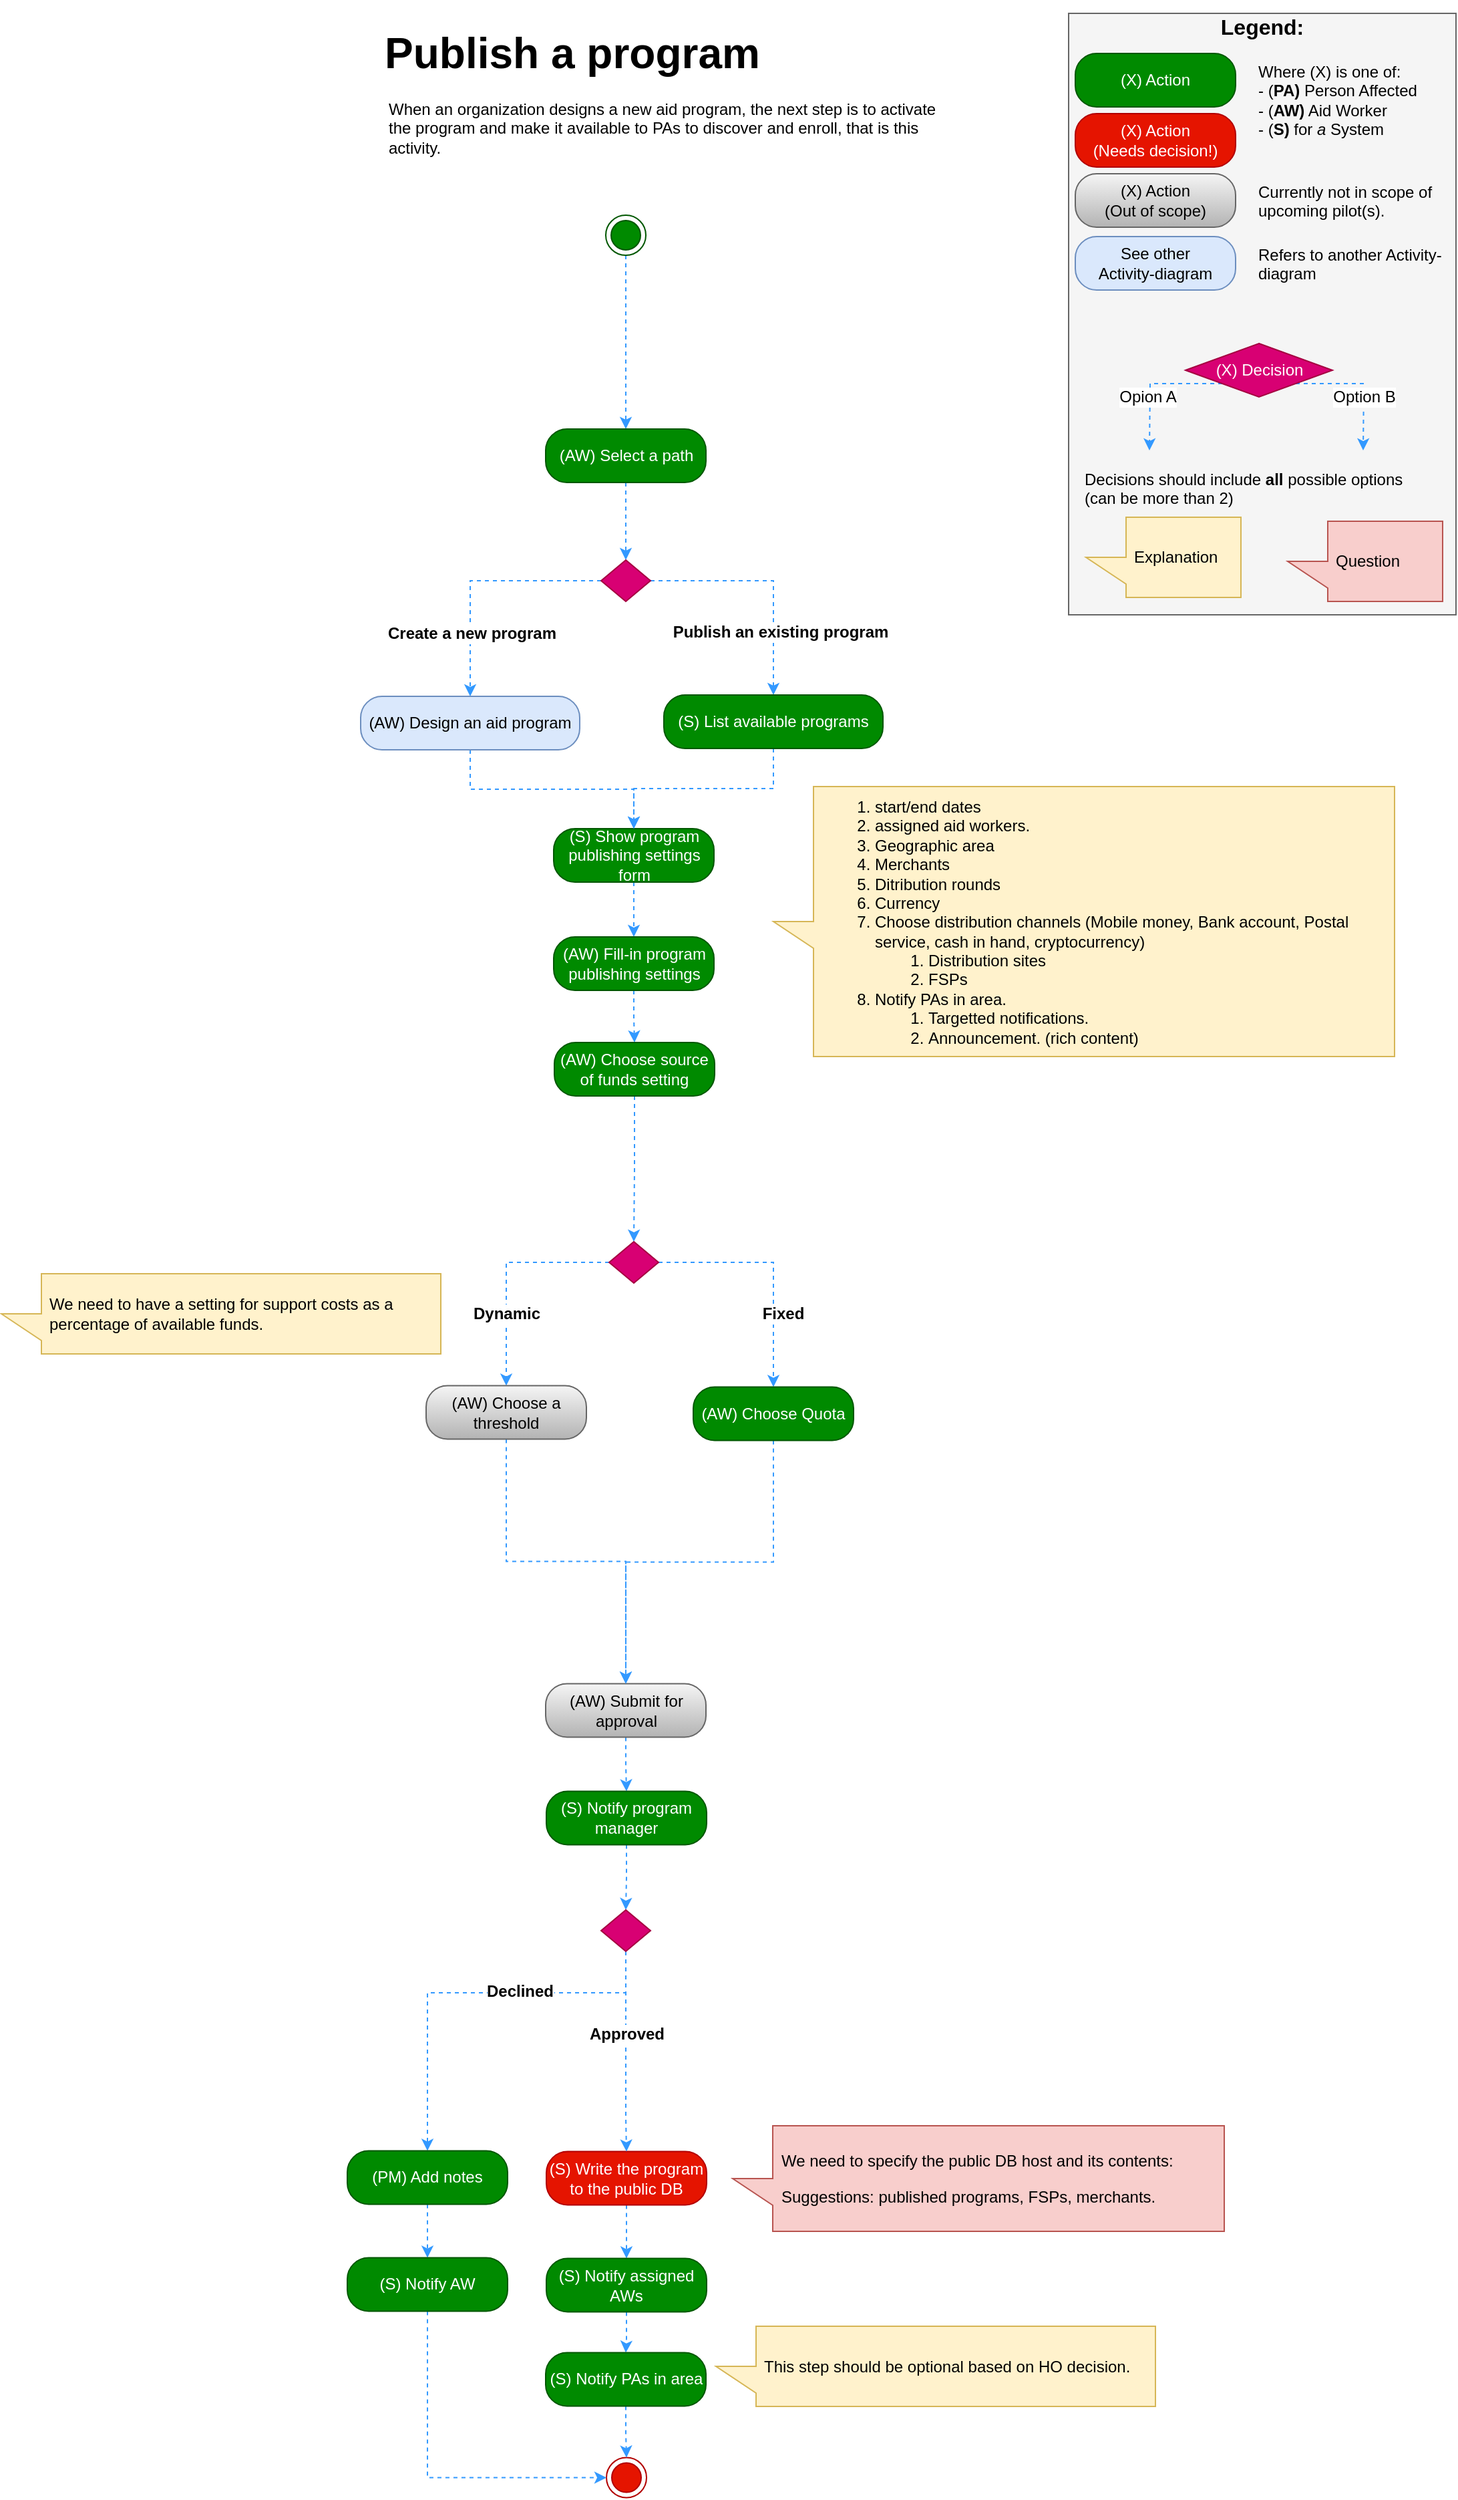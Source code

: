 <mxfile version="10.7.7" type="github"><diagram id="uyd7z65uwDIBuKVMTp-y" name="Page-1"><mxGraphModel dx="2221" dy="764" grid="0" gridSize="10" guides="1" tooltips="1" connect="1" arrows="1" fold="1" page="1" pageScale="1" pageWidth="827" pageHeight="1169" math="0" shadow="0"><root><mxCell id="0"/><mxCell id="1" parent="0"/><mxCell id="Uqft2787y8xsAJ90PHeu-41" style="edgeStyle=orthogonalEdgeStyle;rounded=0;orthogonalLoop=1;jettySize=auto;html=1;entryX=0.5;entryY=0;entryDx=0;entryDy=0;dashed=1;strokeColor=#3399FF;fontColor=#000000;" parent="1" source="oU4Lt3CGuPSWamgN9LYf-1" target="oU4Lt3CGuPSWamgN9LYf-7" edge="1"><mxGeometry relative="1" as="geometry"/></mxCell><mxCell id="oU4Lt3CGuPSWamgN9LYf-1" value="" style="ellipse;html=1;shape=endState;fillColor=#008a00;strokeColor=#005700;fontColor=#ffffff;" parent="1" vertex="1"><mxGeometry x="183.5" y="161" width="30" height="30" as="geometry"/></mxCell><mxCell id="r_gWgSIU1no9RMqBCy4V-20" value="" style="edgeStyle=orthogonalEdgeStyle;rounded=0;orthogonalLoop=1;jettySize=auto;html=1;dashed=1;fontColor=#ffffff;strokeColor=#3399FF;entryX=0.5;entryY=0;entryDx=0;entryDy=0;" parent="1" source="KecbVdrOQGVTAzfSpqfk-3" target="KecbVdrOQGVTAzfSpqfk-7" edge="1"><mxGeometry relative="1" as="geometry"/></mxCell><mxCell id="KecbVdrOQGVTAzfSpqfk-6" value="&lt;font color=&quot;#000000&quot;&gt;Publish an existing program&lt;/font&gt;" style="text;html=1;resizable=0;points=[];align=center;verticalAlign=middle;labelBackgroundColor=#ffffff;fontColor=#ffffff;fontStyle=1" parent="r_gWgSIU1no9RMqBCy4V-20" vertex="1" connectable="0"><mxGeometry x="-0.367" y="-1" relative="1" as="geometry"><mxPoint x="40.5" y="37.5" as="offset"/></mxGeometry></mxCell><mxCell id="KecbVdrOQGVTAzfSpqfk-5" style="edgeStyle=orthogonalEdgeStyle;rounded=0;orthogonalLoop=1;jettySize=auto;html=1;entryX=0.5;entryY=0;entryDx=0;entryDy=0;dashed=1;fontColor=#ffffff;strokeColor=#3399FF;" parent="1" source="oU4Lt3CGuPSWamgN9LYf-7" target="KecbVdrOQGVTAzfSpqfk-3" edge="1"><mxGeometry relative="1" as="geometry"/></mxCell><mxCell id="oU4Lt3CGuPSWamgN9LYf-7" value="(AW) Select a path" style="rounded=1;whiteSpace=wrap;html=1;arcSize=40;fillColor=#008a00;strokeColor=#005700;fontColor=#ffffff;" parent="1" vertex="1"><mxGeometry x="138.5" y="321" width="120" height="40" as="geometry"/></mxCell><mxCell id="r_gWgSIU1no9RMqBCy4V-21" value="" style="edgeStyle=orthogonalEdgeStyle;rounded=0;orthogonalLoop=1;jettySize=auto;html=1;dashed=1;fontColor=#ffffff;strokeColor=#3399FF;" parent="1" source="oU4Lt3CGuPSWamgN9LYf-9" target="oU4Lt3CGuPSWamgN9LYf-11" edge="1"><mxGeometry relative="1" as="geometry"/></mxCell><mxCell id="oU4Lt3CGuPSWamgN9LYf-9" value="(S) Show program publishing settings form" style="rounded=1;whiteSpace=wrap;html=1;arcSize=40;fillColor=#008a00;strokeColor=#005700;fontColor=#ffffff;" parent="1" vertex="1"><mxGeometry x="144.5" y="620" width="120" height="40" as="geometry"/></mxCell><mxCell id="Uqft2787y8xsAJ90PHeu-7" value="" style="edgeStyle=orthogonalEdgeStyle;rounded=0;orthogonalLoop=1;jettySize=auto;html=1;dashed=1;fontColor=#ffffff;strokeColor=#3399FF;" parent="1" source="oU4Lt3CGuPSWamgN9LYf-11" target="Uqft2787y8xsAJ90PHeu-6" edge="1"><mxGeometry relative="1" as="geometry"/></mxCell><mxCell id="oU4Lt3CGuPSWamgN9LYf-11" value="(AW) Fill-in program publishing settings" style="rounded=1;whiteSpace=wrap;html=1;arcSize=40;fillColor=#008a00;strokeColor=#005700;fontColor=#ffffff;" parent="1" vertex="1"><mxGeometry x="144.5" y="701" width="120" height="40" as="geometry"/></mxCell><mxCell id="Uqft2787y8xsAJ90PHeu-13" style="edgeStyle=orthogonalEdgeStyle;rounded=0;orthogonalLoop=1;jettySize=auto;html=1;entryX=0.5;entryY=0;entryDx=0;entryDy=0;dashed=1;fontColor=#ffffff;strokeColor=#3399FF;" parent="1" source="Uqft2787y8xsAJ90PHeu-6" target="Uqft2787y8xsAJ90PHeu-11" edge="1"><mxGeometry relative="1" as="geometry"/></mxCell><mxCell id="Uqft2787y8xsAJ90PHeu-6" value="(AW) Choose source of funds setting" style="rounded=1;whiteSpace=wrap;html=1;arcSize=40;fillColor=#008a00;strokeColor=#005700;fontColor=#ffffff;" parent="1" vertex="1"><mxGeometry x="145" y="780" width="120" height="40" as="geometry"/></mxCell><mxCell id="w7J7dcjzom3_pEP8LGcQ-10" value="" style="edgeStyle=orthogonalEdgeStyle;rounded=0;orthogonalLoop=1;jettySize=auto;html=1;dashed=1;strokeColor=#3399FF;fontColor=#ffffff;" parent="1" edge="1"><mxGeometry relative="1" as="geometry"><mxPoint x="247.667" y="1722" as="sourcePoint"/></mxGeometry></mxCell><mxCell id="w7J7dcjzom3_pEP8LGcQ-12" value="" style="edgeStyle=orthogonalEdgeStyle;rounded=0;orthogonalLoop=1;jettySize=auto;html=1;dashed=1;strokeColor=#3399FF;fontColor=#ffffff;" parent="1" edge="1"><mxGeometry relative="1" as="geometry"><mxPoint x="197.667" y="1842" as="sourcePoint"/></mxGeometry></mxCell><mxCell id="w7J7dcjzom3_pEP8LGcQ-14" value="" style="edgeStyle=orthogonalEdgeStyle;rounded=0;orthogonalLoop=1;jettySize=auto;html=1;dashed=1;strokeColor=#3399FF;fontColor=#ffffff;" parent="1" edge="1"><mxGeometry relative="1" as="geometry"><mxPoint x="247.667" y="1922" as="sourcePoint"/></mxGeometry></mxCell><mxCell id="w7J7dcjzom3_pEP8LGcQ-18" value="" style="edgeStyle=orthogonalEdgeStyle;rounded=0;orthogonalLoop=1;jettySize=auto;html=1;dashed=1;strokeColor=#3399FF;fontColor=#ffffff;" parent="1" edge="1"><mxGeometry relative="1" as="geometry"><mxPoint x="247.667" y="1992" as="sourcePoint"/></mxGeometry></mxCell><mxCell id="w7J7dcjzom3_pEP8LGcQ-20" value="" style="edgeStyle=orthogonalEdgeStyle;rounded=0;orthogonalLoop=1;jettySize=auto;html=1;dashed=1;strokeColor=#3399FF;fontColor=#ffffff;" parent="1" edge="1"><mxGeometry relative="1" as="geometry"><mxPoint x="198" y="2112" as="sourcePoint"/></mxGeometry></mxCell><mxCell id="Q3AtUHi8kb276JzZ1yQo-1" value="" style="rounded=0;whiteSpace=wrap;html=1;fontSize=16;align=left;fillColor=#f5f5f5;strokeColor=#666666;fontColor=#333333;" parent="1" vertex="1"><mxGeometry x="530" y="10" width="290" height="450" as="geometry"/></mxCell><mxCell id="Q3AtUHi8kb276JzZ1yQo-6" value="See other&lt;br&gt;Activity-diagram" style="rounded=1;whiteSpace=wrap;html=1;arcSize=40;fillColor=#dae8fc;strokeColor=#6c8ebf;" parent="1" vertex="1"><mxGeometry x="535" y="177" width="120" height="40" as="geometry"/></mxCell><mxCell id="Q3AtUHi8kb276JzZ1yQo-8" value="(X) Action&lt;br&gt;" style="rounded=1;whiteSpace=wrap;html=1;arcSize=40;fillColor=#008a00;strokeColor=#005700;fontColor=#ffffff;" parent="1" vertex="1"><mxGeometry x="535" y="40" width="120" height="40" as="geometry"/></mxCell><mxCell id="Q3AtUHi8kb276JzZ1yQo-9" value="" style="edgeStyle=orthogonalEdgeStyle;rounded=0;orthogonalLoop=1;jettySize=auto;html=1;dashed=1;strokeColor=#3399FF;exitX=0;exitY=1;exitDx=0;exitDy=0;" parent="1" source="Q3AtUHi8kb276JzZ1yQo-13" edge="1"><mxGeometry relative="1" as="geometry"><mxPoint x="590.5" y="337" as="targetPoint"/></mxGeometry></mxCell><mxCell id="Q3AtUHi8kb276JzZ1yQo-10" value="Opion A" style="text;html=1;resizable=0;points=[];align=center;verticalAlign=middle;labelBackgroundColor=#ffffff;" parent="Q3AtUHi8kb276JzZ1yQo-9" vertex="1" connectable="0"><mxGeometry x="-0.263" y="1" relative="1" as="geometry"><mxPoint x="-18" y="9" as="offset"/></mxGeometry></mxCell><mxCell id="Q3AtUHi8kb276JzZ1yQo-11" style="edgeStyle=orthogonalEdgeStyle;rounded=0;orthogonalLoop=1;jettySize=auto;html=1;exitX=1;exitY=1;exitDx=0;exitDy=0;dashed=1;strokeColor=#3399FF;" parent="1" source="Q3AtUHi8kb276JzZ1yQo-13" edge="1"><mxGeometry relative="1" as="geometry"><mxPoint x="750.5" y="337" as="targetPoint"/></mxGeometry></mxCell><mxCell id="Q3AtUHi8kb276JzZ1yQo-12" value="Option B" style="text;html=1;resizable=0;points=[];align=center;verticalAlign=middle;labelBackgroundColor=#ffffff;" parent="Q3AtUHi8kb276JzZ1yQo-11" vertex="1" connectable="0"><mxGeometry x="0.2" y="-1" relative="1" as="geometry"><mxPoint x="1" as="offset"/></mxGeometry></mxCell><mxCell id="Q3AtUHi8kb276JzZ1yQo-13" value="&lt;span&gt;(X) Decision&lt;br&gt;&lt;/span&gt;" style="rhombus;whiteSpace=wrap;html=1;fillColor=#d80073;strokeColor=#A50040;fontColor=#ffffff;" parent="1" vertex="1"><mxGeometry x="617.5" y="257" width="110" height="40" as="geometry"/></mxCell><mxCell id="Q3AtUHi8kb276JzZ1yQo-29" value="(X) Action&lt;br&gt;(Needs decision!)&lt;br&gt;" style="rounded=1;whiteSpace=wrap;html=1;arcSize=40;fillColor=#e51400;strokeColor=#B20000;fontColor=#ffffff;" parent="1" vertex="1"><mxGeometry x="535" y="85" width="120" height="40" as="geometry"/></mxCell><mxCell id="Q3AtUHi8kb276JzZ1yQo-30" value="&lt;div style=&quot;text-align: left ; font-size: 32px&quot;&gt;Publish a program&lt;/div&gt;" style="text;html=1;strokeColor=none;fillColor=none;align=left;verticalAlign=middle;whiteSpace=wrap;rounded=0;fontStyle=1;fontSize=32;spacingLeft=16;" parent="1" vertex="1"><mxGeometry width="518" height="80" as="geometry"/></mxCell><mxCell id="Q3AtUHi8kb276JzZ1yQo-31" value="&lt;font style=&quot;font-size: 16px;&quot;&gt;Legend:&lt;/font&gt;" style="text;html=1;strokeColor=none;fillColor=none;align=center;verticalAlign=middle;whiteSpace=wrap;rounded=0;fontSize=16;fontStyle=1" parent="1" vertex="1"><mxGeometry x="655" y="10" width="40" height="20" as="geometry"/></mxCell><mxCell id="Q3AtUHi8kb276JzZ1yQo-32" value="Where (X) is one of:&lt;br&gt;- (&lt;b&gt;PA)&lt;/b&gt; Person Affected&lt;br&gt;- (&lt;b&gt;AW)&lt;/b&gt; Aid Worker&lt;br&gt;- (&lt;b&gt;S)&lt;/b&gt; for &lt;i&gt;a&lt;/i&gt; System&lt;br&gt;" style="text;html=1;strokeColor=none;fillColor=none;align=left;verticalAlign=top;whiteSpace=wrap;rounded=0;fontSize=12;" parent="1" vertex="1"><mxGeometry x="670" y="40" width="140" height="70" as="geometry"/></mxCell><mxCell id="Q3AtUHi8kb276JzZ1yQo-33" value="Refers to another Activity-diagram&lt;br&gt;" style="text;html=1;strokeColor=none;fillColor=none;align=left;verticalAlign=top;whiteSpace=wrap;rounded=0;fontSize=12;" parent="1" vertex="1"><mxGeometry x="670" y="177" width="140" height="38" as="geometry"/></mxCell><mxCell id="Q3AtUHi8kb276JzZ1yQo-34" value="Decisions should include &lt;b&gt;all&lt;/b&gt; possible options (can be more than 2)&lt;br&gt;" style="text;html=1;strokeColor=none;fillColor=none;align=left;verticalAlign=top;whiteSpace=wrap;rounded=0;fontSize=12;" parent="1" vertex="1"><mxGeometry x="540" y="345" width="250" height="38" as="geometry"/></mxCell><mxCell id="Q3AtUHi8kb276JzZ1yQo-35" value="&lt;p&gt;Explanation&lt;/p&gt;" style="shape=callout;whiteSpace=wrap;html=1;perimeter=calloutPerimeter;fillColor=#fff2cc;fontSize=12;align=left;strokeColor=#d6b656;spacingLeft=4;direction=south;" parent="1" vertex="1"><mxGeometry x="543" y="387" width="116" height="60" as="geometry"/></mxCell><mxCell id="Q3AtUHi8kb276JzZ1yQo-36" value="(X) Action&lt;br&gt;(Out of scope)&lt;br&gt;" style="rounded=1;whiteSpace=wrap;html=1;arcSize=40;fillColor=#f5f5f5;strokeColor=#666666;gradientColor=#b3b3b3;" parent="1" vertex="1"><mxGeometry x="535" y="130" width="120" height="40" as="geometry"/></mxCell><mxCell id="Q3AtUHi8kb276JzZ1yQo-37" value="Currently not in scope of upcoming pilot(s).&lt;br&gt;" style="text;html=1;strokeColor=none;fillColor=none;align=left;verticalAlign=top;whiteSpace=wrap;rounded=0;fontSize=12;" parent="1" vertex="1"><mxGeometry x="670" y="130" width="140" height="70" as="geometry"/></mxCell><mxCell id="KecbVdrOQGVTAzfSpqfk-2" value="&lt;p&gt;When an organization designs a new aid program, the next step is to activate the program and make it available to PAs to discover and enroll, that is this activity.&lt;/p&gt;" style="text;html=1;strokeColor=none;fillColor=none;spacing=8;spacingTop=-20;whiteSpace=wrap;overflow=hidden;rounded=0;align=left;" parent="1" vertex="1"><mxGeometry x="13" y="70" width="432" height="57" as="geometry"/></mxCell><mxCell id="KecbVdrOQGVTAzfSpqfk-9" style="edgeStyle=orthogonalEdgeStyle;rounded=0;orthogonalLoop=1;jettySize=auto;html=1;exitX=0;exitY=0.5;exitDx=0;exitDy=0;entryX=0.5;entryY=0;entryDx=0;entryDy=0;dashed=1;strokeColor=#3399FF;fontColor=#ffffff;" parent="1" source="KecbVdrOQGVTAzfSpqfk-3" target="KecbVdrOQGVTAzfSpqfk-8" edge="1"><mxGeometry relative="1" as="geometry"/></mxCell><mxCell id="KecbVdrOQGVTAzfSpqfk-10" value="Create a new program" style="text;html=1;resizable=0;points=[];align=center;verticalAlign=middle;labelBackgroundColor=#ffffff;fontColor=#000000;fontStyle=1" parent="KecbVdrOQGVTAzfSpqfk-9" vertex="1" connectable="0"><mxGeometry x="0.181" y="1" relative="1" as="geometry"><mxPoint y="28" as="offset"/></mxGeometry></mxCell><mxCell id="KecbVdrOQGVTAzfSpqfk-3" value="&lt;span&gt;&lt;br&gt;&lt;/span&gt;" style="rhombus;whiteSpace=wrap;html=1;fillColor=#d80073;strokeColor=#A50040;fontColor=#ffffff;" parent="1" vertex="1"><mxGeometry x="180" y="419" width="37" height="31" as="geometry"/></mxCell><mxCell id="KecbVdrOQGVTAzfSpqfk-11" style="edgeStyle=orthogonalEdgeStyle;rounded=0;orthogonalLoop=1;jettySize=auto;html=1;entryX=0.5;entryY=0;entryDx=0;entryDy=0;dashed=1;strokeColor=#3399FF;fontColor=#000000;" parent="1" source="KecbVdrOQGVTAzfSpqfk-7" target="oU4Lt3CGuPSWamgN9LYf-9" edge="1"><mxGeometry relative="1" as="geometry"/></mxCell><mxCell id="KecbVdrOQGVTAzfSpqfk-7" value="(S) List available programs" style="rounded=1;whiteSpace=wrap;html=1;arcSize=40;fillColor=#008a00;strokeColor=#005700;fontColor=#ffffff;" parent="1" vertex="1"><mxGeometry x="227" y="520" width="164" height="40" as="geometry"/></mxCell><mxCell id="KecbVdrOQGVTAzfSpqfk-12" style="edgeStyle=orthogonalEdgeStyle;rounded=0;orthogonalLoop=1;jettySize=auto;html=1;entryX=0.5;entryY=0;entryDx=0;entryDy=0;dashed=1;strokeColor=#3399FF;fontColor=#000000;" parent="1" source="KecbVdrOQGVTAzfSpqfk-8" target="oU4Lt3CGuPSWamgN9LYf-9" edge="1"><mxGeometry relative="1" as="geometry"/></mxCell><mxCell id="KecbVdrOQGVTAzfSpqfk-8" value="(AW) Design an aid program" style="rounded=1;whiteSpace=wrap;html=1;arcSize=40;fillColor=#dae8fc;strokeColor=#6c8ebf;fontColor=#000000;" parent="1" vertex="1"><mxGeometry y="521" width="164" height="40" as="geometry"/></mxCell><mxCell id="KecbVdrOQGVTAzfSpqfk-23" style="edgeStyle=orthogonalEdgeStyle;rounded=0;orthogonalLoop=1;jettySize=auto;html=1;entryX=0.5;entryY=0;entryDx=0;entryDy=0;dashed=1;strokeColor=#3399FF;fontColor=#000000;" parent="1" source="KecbVdrOQGVTAzfSpqfk-21" target="Uqft2787y8xsAJ90PHeu-22" edge="1"><mxGeometry relative="1" as="geometry"/></mxCell><mxCell id="KecbVdrOQGVTAzfSpqfk-21" value="(AW) Submit for approval&lt;br&gt;" style="rounded=1;whiteSpace=wrap;html=1;arcSize=40;fillColor=#f5f5f5;strokeColor=#666666;fontColor=#000000;gradientColor=#b3b3b3;" parent="1" vertex="1"><mxGeometry x="138.5" y="1259.765" width="120" height="40" as="geometry"/></mxCell><mxCell id="KecbVdrOQGVTAzfSpqfk-16" value="" style="edgeStyle=orthogonalEdgeStyle;rounded=0;orthogonalLoop=1;jettySize=auto;html=1;dashed=1;strokeColor=#3399FF;fontColor=#ffffff;entryX=0.5;entryY=0;entryDx=0;entryDy=0;" parent="1" source="KecbVdrOQGVTAzfSpqfk-17" target="KecbVdrOQGVTAzfSpqfk-19" edge="1"><mxGeometry relative="1" as="geometry"/></mxCell><mxCell id="KecbVdrOQGVTAzfSpqfk-17" value="(S) Write the program to the public DB&lt;br&gt;" style="rounded=1;whiteSpace=wrap;html=1;arcSize=40;fillColor=#e51400;strokeColor=#B20000;fontColor=#ffffff;" parent="1" vertex="1"><mxGeometry x="139" y="1609.765" width="120" height="40" as="geometry"/></mxCell><mxCell id="KecbVdrOQGVTAzfSpqfk-18" value="" style="ellipse;html=1;shape=endState;fillColor=#e51400;strokeColor=#B20000;fontColor=#ffffff;" parent="1" vertex="1"><mxGeometry x="184" y="1838.765" width="30" height="30" as="geometry"/></mxCell><mxCell id="KecbVdrOQGVTAzfSpqfk-20" style="edgeStyle=orthogonalEdgeStyle;rounded=0;orthogonalLoop=1;jettySize=auto;html=1;entryX=0.5;entryY=0;entryDx=0;entryDy=0;dashed=1;strokeColor=#3399FF;fontColor=#000000;" parent="1" source="KecbVdrOQGVTAzfSpqfk-19" target="Uqft2787y8xsAJ90PHeu-36" edge="1"><mxGeometry relative="1" as="geometry"/></mxCell><mxCell id="KecbVdrOQGVTAzfSpqfk-19" value="(S) Notify assigned AWs&lt;br&gt;" style="rounded=1;whiteSpace=wrap;html=1;arcSize=40;fillColor=#008a00;strokeColor=#005700;fontColor=#ffffff;" parent="1" vertex="1"><mxGeometry x="139" y="1689.765" width="120" height="40" as="geometry"/></mxCell><mxCell id="s_ggcZIDcuWtO7RO-5xB-1" value="&lt;p&gt;Question&lt;/p&gt;" style="shape=callout;whiteSpace=wrap;html=1;perimeter=calloutPerimeter;fillColor=#f8cecc;fontSize=12;align=left;strokeColor=#b85450;spacingLeft=4;direction=south;" parent="1" vertex="1"><mxGeometry x="694" y="390" width="116" height="60" as="geometry"/></mxCell><mxCell id="Uqft2787y8xsAJ90PHeu-3" value="&lt;p&gt;&lt;/p&gt;&lt;ol&gt;&lt;li&gt;start/end dates&lt;/li&gt;&lt;li&gt;assigned aid workers.&lt;/li&gt;&lt;li&gt;Geographic area&lt;/li&gt;&lt;li&gt;Merchants&lt;/li&gt;&lt;li&gt;Ditribution rounds&lt;/li&gt;&lt;li&gt;Currency&lt;br&gt;&lt;/li&gt;&lt;li&gt;Choose distribution channels (Mobile money, Bank account, Postal service, cash in hand, cryptocurrency)&lt;/li&gt;&lt;ol&gt;&lt;li&gt;Distribution sites&lt;/li&gt;&lt;li&gt;FSPs&lt;/li&gt;&lt;/ol&gt;&lt;li&gt;Notify PAs in area.&lt;/li&gt;&lt;ol&gt;&lt;li&gt;Targetted notifications.&lt;/li&gt;&lt;li&gt;Announcement. (rich content)&amp;nbsp;&lt;/li&gt;&lt;/ol&gt;&lt;/ol&gt;&lt;p&gt;&lt;/p&gt;" style="shape=callout;whiteSpace=wrap;html=1;perimeter=calloutPerimeter;fillColor=#fff2cc;fontSize=12;align=left;strokeColor=#d6b656;spacingLeft=4;direction=south;" parent="1" vertex="1"><mxGeometry x="309" y="588.5" width="465" height="202" as="geometry"/></mxCell><mxCell id="Uqft2787y8xsAJ90PHeu-4" value="&lt;p&gt;We need to specify the public DB host and its contents:&lt;/p&gt;&lt;p&gt;Suggestions: published programs, FSPs, merchants.&lt;/p&gt;" style="shape=callout;whiteSpace=wrap;html=1;perimeter=calloutPerimeter;fillColor=#f8cecc;fontSize=12;align=left;strokeColor=#b85450;spacingLeft=4;direction=south;" parent="1" vertex="1"><mxGeometry x="278.5" y="1590.5" width="368" height="79" as="geometry"/></mxCell><mxCell id="Uqft2787y8xsAJ90PHeu-15" style="edgeStyle=orthogonalEdgeStyle;rounded=0;orthogonalLoop=1;jettySize=auto;html=1;entryX=0.5;entryY=0;entryDx=0;entryDy=0;dashed=1;fontColor=#ffffff;strokeColor=#3399FF;" parent="1" source="Uqft2787y8xsAJ90PHeu-11" target="Uqft2787y8xsAJ90PHeu-14" edge="1"><mxGeometry relative="1" as="geometry"/></mxCell><mxCell id="Uqft2787y8xsAJ90PHeu-16" value="Fixed" style="text;html=1;resizable=0;points=[];align=center;verticalAlign=middle;labelBackgroundColor=#ffffff;fontStyle=1" parent="Uqft2787y8xsAJ90PHeu-15" vertex="1" connectable="0"><mxGeometry x="-0.059" y="-29" relative="1" as="geometry"><mxPoint x="8" y="9" as="offset"/></mxGeometry></mxCell><mxCell id="Uqft2787y8xsAJ90PHeu-18" style="edgeStyle=orthogonalEdgeStyle;rounded=0;orthogonalLoop=1;jettySize=auto;html=1;entryX=0.5;entryY=0;entryDx=0;entryDy=0;dashed=1;fontColor=#ffffff;strokeColor=#3399FF;" parent="1" source="Uqft2787y8xsAJ90PHeu-11" target="Uqft2787y8xsAJ90PHeu-17" edge="1"><mxGeometry relative="1" as="geometry"/></mxCell><mxCell id="Uqft2787y8xsAJ90PHeu-19" value="Dynamic" style="text;html=1;resizable=0;points=[];align=center;verticalAlign=middle;labelBackgroundColor=#ffffff;fontStyle=1" parent="Uqft2787y8xsAJ90PHeu-18" vertex="1" connectable="0"><mxGeometry x="-0.116" y="35" relative="1" as="geometry"><mxPoint x="-2.5" y="3" as="offset"/></mxGeometry></mxCell><mxCell id="Uqft2787y8xsAJ90PHeu-11" value="&lt;span&gt;&lt;br&gt;&lt;/span&gt;" style="rhombus;whiteSpace=wrap;html=1;fillColor=#d80073;strokeColor=#A50040;fontColor=#ffffff;" parent="1" vertex="1"><mxGeometry x="186" y="929" width="37" height="31" as="geometry"/></mxCell><mxCell id="Uqft2787y8xsAJ90PHeu-38" style="edgeStyle=orthogonalEdgeStyle;rounded=0;orthogonalLoop=1;jettySize=auto;html=1;entryX=0.5;entryY=0;entryDx=0;entryDy=0;dashed=1;strokeColor=#3399FF;fontColor=#000000;" parent="1" source="Uqft2787y8xsAJ90PHeu-14" target="KecbVdrOQGVTAzfSpqfk-21" edge="1"><mxGeometry relative="1" as="geometry"/></mxCell><mxCell id="Uqft2787y8xsAJ90PHeu-14" value="(AW) Choose Quota" style="rounded=1;whiteSpace=wrap;html=1;arcSize=40;fillColor=#008a00;strokeColor=#005700;fontColor=#ffffff;" parent="1" vertex="1"><mxGeometry x="249" y="1037.765" width="120" height="40" as="geometry"/></mxCell><mxCell id="Uqft2787y8xsAJ90PHeu-39" style="edgeStyle=orthogonalEdgeStyle;rounded=0;orthogonalLoop=1;jettySize=auto;html=1;entryX=0.5;entryY=0;entryDx=0;entryDy=0;dashed=1;strokeColor=#3399FF;fontColor=#000000;" parent="1" source="Uqft2787y8xsAJ90PHeu-17" target="KecbVdrOQGVTAzfSpqfk-21" edge="1"><mxGeometry relative="1" as="geometry"/></mxCell><mxCell id="Uqft2787y8xsAJ90PHeu-17" value="(AW) Choose a threshold" style="rounded=1;whiteSpace=wrap;html=1;arcSize=40;fillColor=#f5f5f5;strokeColor=#666666;fontColor=#000000;gradientColor=#b3b3b3;" parent="1" vertex="1"><mxGeometry x="49" y="1036.765" width="120" height="40" as="geometry"/></mxCell><mxCell id="Uqft2787y8xsAJ90PHeu-24" style="edgeStyle=orthogonalEdgeStyle;rounded=0;orthogonalLoop=1;jettySize=auto;html=1;entryX=0.5;entryY=0;entryDx=0;entryDy=0;dashed=1;strokeColor=#3399FF;fontColor=#ffffff;" parent="1" source="Uqft2787y8xsAJ90PHeu-22" target="Uqft2787y8xsAJ90PHeu-23" edge="1"><mxGeometry relative="1" as="geometry"/></mxCell><mxCell id="Uqft2787y8xsAJ90PHeu-22" value="(S) Notify program manager&lt;br&gt;" style="rounded=1;whiteSpace=wrap;html=1;arcSize=40;fillColor=#008a00;strokeColor=#005700;fontColor=#ffffff;" parent="1" vertex="1"><mxGeometry x="139" y="1340.265" width="120" height="40" as="geometry"/></mxCell><mxCell id="Uqft2787y8xsAJ90PHeu-27" style="edgeStyle=orthogonalEdgeStyle;rounded=0;orthogonalLoop=1;jettySize=auto;html=1;exitX=0.5;exitY=1;exitDx=0;exitDy=0;entryX=0.5;entryY=0;entryDx=0;entryDy=0;dashed=1;strokeColor=#3399FF;fontColor=#ffffff;" parent="1" source="Uqft2787y8xsAJ90PHeu-23" target="KecbVdrOQGVTAzfSpqfk-17" edge="1"><mxGeometry relative="1" as="geometry"><mxPoint x="269" y="1562" as="targetPoint"/><Array as="points"><mxPoint x="199" y="1584"/><mxPoint x="199" y="1584"/></Array></mxGeometry></mxCell><mxCell id="Uqft2787y8xsAJ90PHeu-29" value="Approved" style="text;html=1;resizable=0;points=[];align=center;verticalAlign=middle;labelBackgroundColor=#ffffff;fontColor=#000000;fontStyle=1" parent="Uqft2787y8xsAJ90PHeu-27" vertex="1" connectable="0"><mxGeometry x="0.72" y="-3" relative="1" as="geometry"><mxPoint x="2.5" y="-66.5" as="offset"/></mxGeometry></mxCell><mxCell id="Uqft2787y8xsAJ90PHeu-28" style="edgeStyle=orthogonalEdgeStyle;rounded=0;orthogonalLoop=1;jettySize=auto;html=1;entryX=0.5;entryY=0;entryDx=0;entryDy=0;dashed=1;strokeColor=#3399FF;fontColor=#ffffff;" parent="1" source="Uqft2787y8xsAJ90PHeu-23" target="Uqft2787y8xsAJ90PHeu-26" edge="1"><mxGeometry relative="1" as="geometry"><Array as="points"><mxPoint x="199" y="1491"/><mxPoint x="50" y="1491"/></Array></mxGeometry></mxCell><mxCell id="Uqft2787y8xsAJ90PHeu-30" value="Declined" style="text;html=1;resizable=0;points=[];align=center;verticalAlign=middle;labelBackgroundColor=#ffffff;fontColor=#000000;fontStyle=1;direction=south;" parent="Uqft2787y8xsAJ90PHeu-28" vertex="1" connectable="0"><mxGeometry x="0.779" y="3" relative="1" as="geometry"><mxPoint x="65.5" y="-86.5" as="offset"/></mxGeometry></mxCell><mxCell id="Uqft2787y8xsAJ90PHeu-23" value="&lt;span&gt;&lt;br&gt;&lt;/span&gt;" style="rhombus;whiteSpace=wrap;html=1;fillColor=#d80073;strokeColor=#A50040;fontColor=#ffffff;" parent="1" vertex="1"><mxGeometry x="180" y="1429" width="37" height="31" as="geometry"/></mxCell><mxCell id="Uqft2787y8xsAJ90PHeu-33" value="" style="edgeStyle=orthogonalEdgeStyle;rounded=0;orthogonalLoop=1;jettySize=auto;html=1;dashed=1;strokeColor=#3399FF;fontColor=#000000;" parent="1" source="Uqft2787y8xsAJ90PHeu-26" target="Uqft2787y8xsAJ90PHeu-32" edge="1"><mxGeometry relative="1" as="geometry"/></mxCell><mxCell id="Uqft2787y8xsAJ90PHeu-26" value="(PM) Add notes&lt;br&gt;" style="rounded=1;whiteSpace=wrap;html=1;arcSize=40;fillColor=#008a00;strokeColor=#005700;fontColor=#ffffff;" parent="1" vertex="1"><mxGeometry x="-10" y="1609.265" width="120" height="40" as="geometry"/></mxCell><mxCell id="Uqft2787y8xsAJ90PHeu-40" style="edgeStyle=orthogonalEdgeStyle;rounded=0;orthogonalLoop=1;jettySize=auto;html=1;entryX=0;entryY=0.5;entryDx=0;entryDy=0;dashed=1;strokeColor=#3399FF;fontColor=#000000;" parent="1" source="Uqft2787y8xsAJ90PHeu-32" target="KecbVdrOQGVTAzfSpqfk-18" edge="1"><mxGeometry relative="1" as="geometry"><Array as="points"><mxPoint x="50" y="1853"/></Array></mxGeometry></mxCell><mxCell id="Uqft2787y8xsAJ90PHeu-32" value="(S) Notify AW&lt;br&gt;" style="rounded=1;whiteSpace=wrap;html=1;arcSize=40;fillColor=#008a00;strokeColor=#005700;fontColor=#ffffff;" parent="1" vertex="1"><mxGeometry x="-10" y="1689.265" width="120" height="40" as="geometry"/></mxCell><mxCell id="Uqft2787y8xsAJ90PHeu-37" style="edgeStyle=orthogonalEdgeStyle;rounded=0;orthogonalLoop=1;jettySize=auto;html=1;entryX=0.5;entryY=0;entryDx=0;entryDy=0;dashed=1;strokeColor=#3399FF;fontColor=#000000;" parent="1" source="Uqft2787y8xsAJ90PHeu-36" target="KecbVdrOQGVTAzfSpqfk-18" edge="1"><mxGeometry relative="1" as="geometry"/></mxCell><mxCell id="Uqft2787y8xsAJ90PHeu-36" value="(S) Notify PAs in area&lt;br&gt;" style="rounded=1;whiteSpace=wrap;html=1;arcSize=40;fillColor=#008a00;strokeColor=#005700;fontColor=#ffffff;" parent="1" vertex="1"><mxGeometry x="138.5" y="1760.265" width="120" height="40" as="geometry"/></mxCell><mxCell id="9dWxma2czT-yN_UkXflF-1" value="&lt;p&gt;We need to have a setting for support costs as a percentage of available funds.&lt;/p&gt;" style="shape=callout;whiteSpace=wrap;html=1;perimeter=calloutPerimeter;fillColor=#fff2cc;fontSize=12;align=left;strokeColor=#d6b656;spacingLeft=4;direction=south;" parent="1" vertex="1"><mxGeometry x="-269" y="953" width="329" height="60" as="geometry"/></mxCell><mxCell id="9dWxma2czT-yN_UkXflF-2" value="&lt;p&gt;This step should be optional based on HO decision.&lt;/p&gt;" style="shape=callout;whiteSpace=wrap;html=1;perimeter=calloutPerimeter;fillColor=#fff2cc;fontSize=12;align=left;strokeColor=#d6b656;spacingLeft=4;direction=south;" parent="1" vertex="1"><mxGeometry x="266" y="1740.5" width="329" height="60" as="geometry"/></mxCell></root></mxGraphModel></diagram></mxfile>